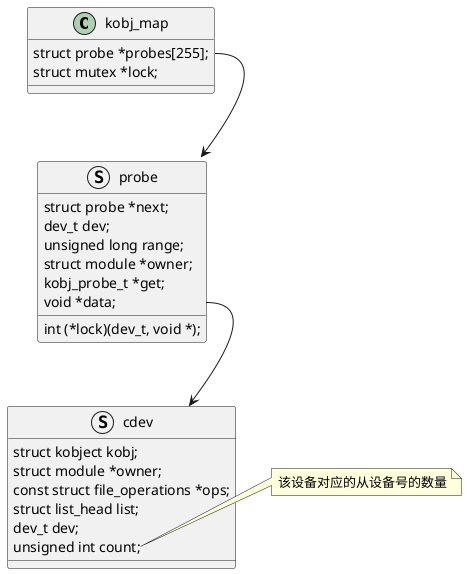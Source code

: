 @startuml

class kobj_map {
        struct probe *probes[255];
        struct mutex *lock;
}


struct probe {
    struct probe *next;
    dev_t dev;
    unsigned long range;
    struct module *owner;
    kobj_probe_t *get;
    int (*lock)(dev_t, void *);
    void *data;
}

struct cdev {
        struct kobject kobj;
        struct module *owner;
        const struct file_operations *ops;
        struct list_head list;
        dev_t dev;
        unsigned int count;
}

note right of cdev::count
    该设备对应的从设备号的数量
end note

probe::data --> cdev
kobj_map::probes --> probe

@enduml
